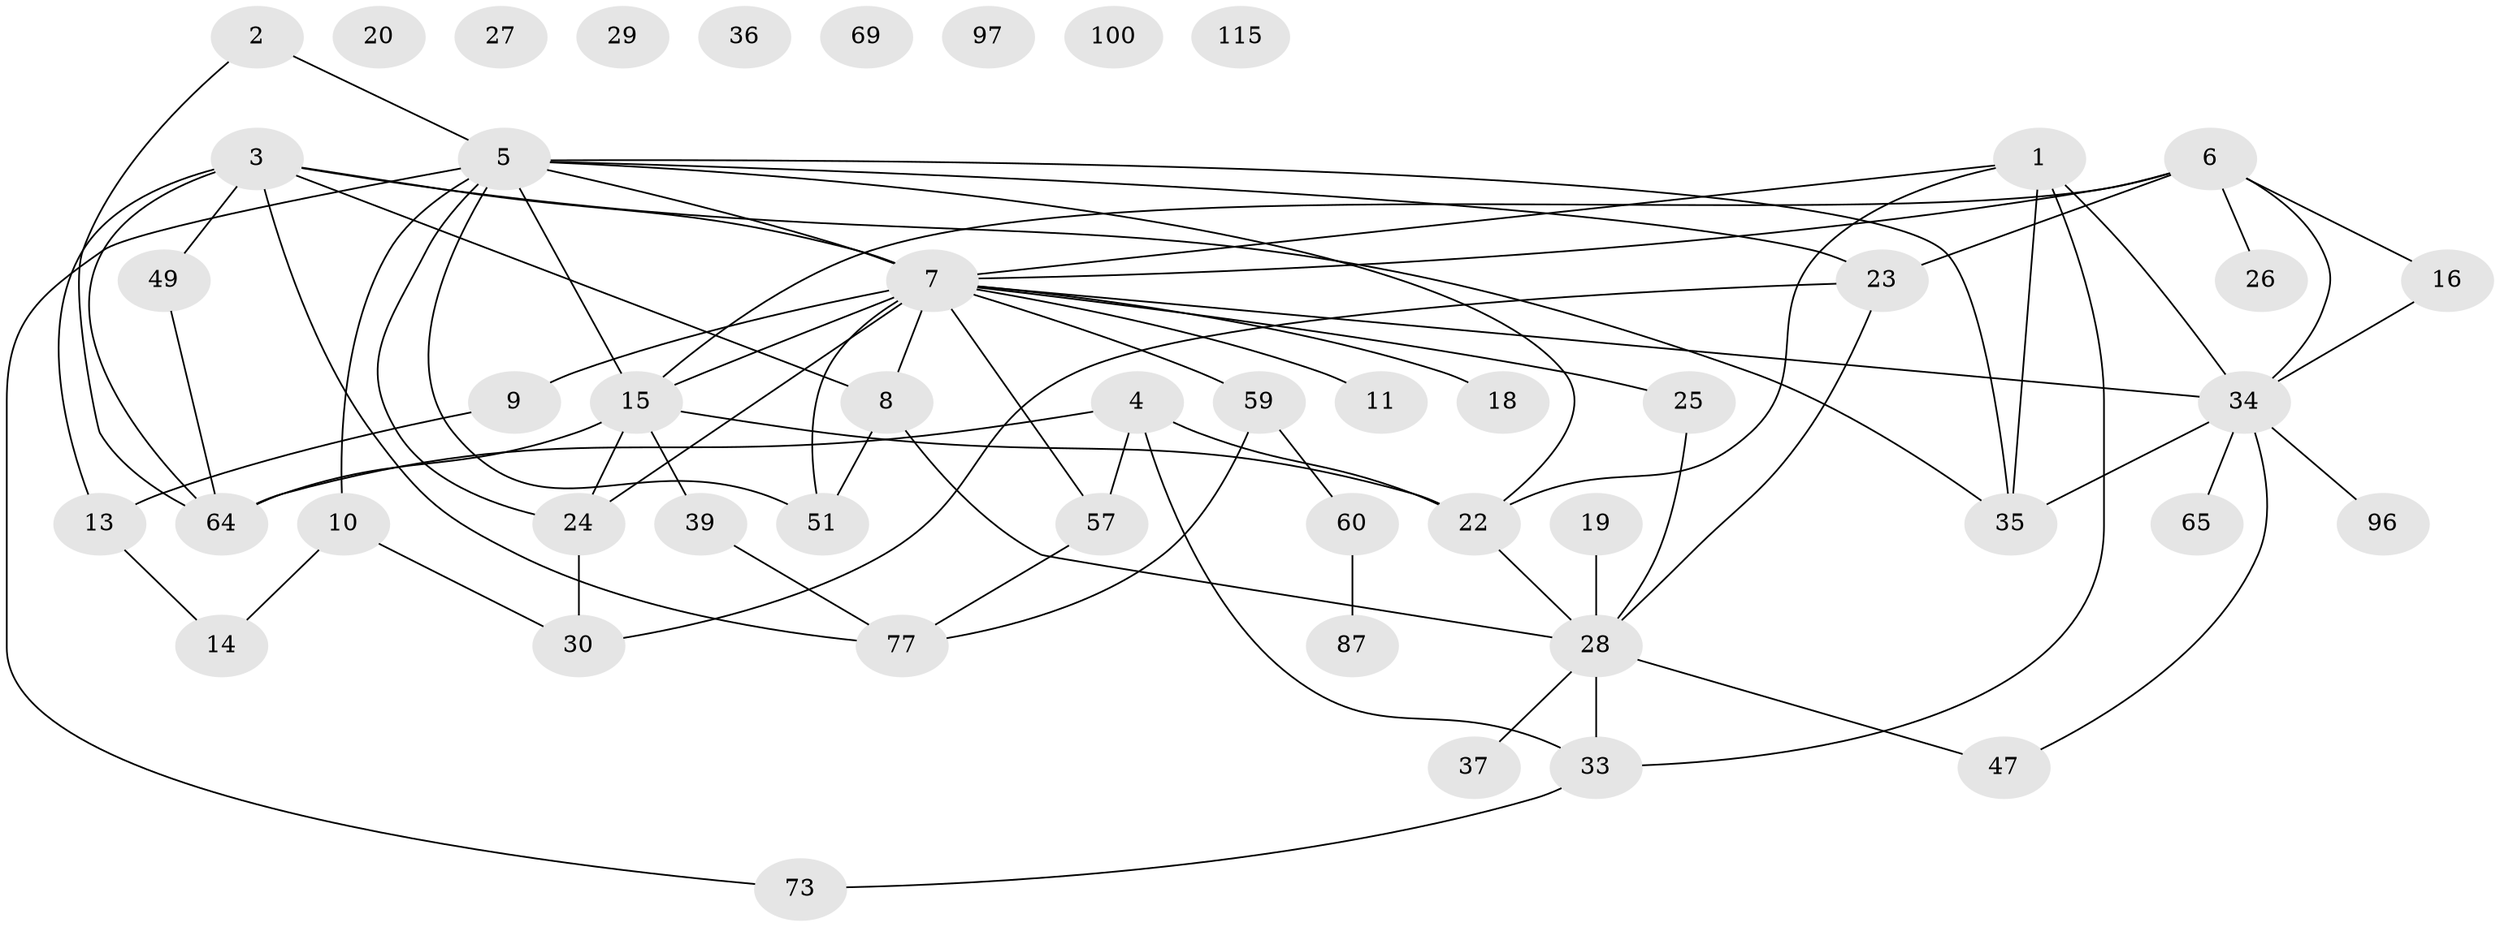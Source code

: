 // original degree distribution, {3: 0.22033898305084745, 1: 0.19491525423728814, 2: 0.2542372881355932, 5: 0.07627118644067797, 6: 0.01694915254237288, 4: 0.17796610169491525, 0: 0.059322033898305086}
// Generated by graph-tools (version 1.1) at 2025/16/03/04/25 18:16:41]
// undirected, 49 vertices, 75 edges
graph export_dot {
graph [start="1"]
  node [color=gray90,style=filled];
  1 [super="+101+21"];
  2 [super="+63"];
  3 [super="+68"];
  4 [super="+58"];
  5 [super="+110+93+17+95"];
  6 [super="+92+82"];
  7 [super="+52+74+89+98"];
  8 [super="+106+111"];
  9 [super="+12"];
  10 [super="+50"];
  11 [super="+48"];
  13 [super="+113+118+40+44"];
  14 [super="+54"];
  15 [super="+41"];
  16 [super="+107"];
  18;
  19 [super="+80"];
  20;
  22 [super="+53+67+94"];
  23 [super="+71+32"];
  24;
  25 [super="+90+38"];
  26;
  27;
  28 [super="+31+61"];
  29;
  30 [super="+76"];
  33 [super="+108+75"];
  34 [super="+88+116+43"];
  35 [super="+83+81"];
  36 [super="+56"];
  37;
  39 [super="+46"];
  47 [super="+103"];
  49 [super="+102"];
  51 [super="+66"];
  57;
  59 [super="+72"];
  60 [super="+62"];
  64 [super="+85"];
  65;
  69;
  73 [super="+79"];
  77 [super="+78"];
  87;
  96;
  97;
  100;
  115;
  1 -- 34;
  1 -- 33;
  1 -- 7;
  1 -- 35 [weight=2];
  1 -- 22;
  2 -- 64;
  2 -- 5;
  3 -- 49;
  3 -- 77;
  3 -- 8;
  3 -- 13;
  3 -- 7;
  3 -- 35;
  3 -- 64;
  4 -- 64;
  4 -- 33;
  4 -- 57;
  4 -- 22 [weight=2];
  5 -- 51;
  5 -- 24;
  5 -- 15;
  5 -- 73;
  5 -- 35;
  5 -- 7;
  5 -- 23;
  5 -- 10;
  5 -- 22;
  6 -- 26;
  6 -- 15;
  6 -- 16;
  6 -- 7;
  6 -- 23;
  6 -- 34;
  7 -- 8 [weight=2];
  7 -- 24;
  7 -- 57;
  7 -- 11;
  7 -- 18;
  7 -- 51;
  7 -- 59;
  7 -- 9;
  7 -- 15;
  7 -- 34;
  7 -- 25;
  8 -- 51;
  8 -- 28;
  9 -- 13;
  10 -- 14;
  10 -- 30;
  13 -- 14;
  15 -- 39;
  15 -- 24;
  15 -- 22;
  15 -- 64;
  16 -- 34 [weight=2];
  19 -- 28;
  22 -- 28;
  23 -- 30;
  23 -- 28;
  24 -- 30;
  25 -- 28;
  28 -- 33;
  28 -- 37;
  28 -- 47;
  33 -- 73;
  34 -- 65 [weight=2];
  34 -- 47;
  34 -- 96;
  34 -- 35;
  39 -- 77;
  49 -- 64;
  57 -- 77;
  59 -- 77;
  59 -- 60;
  60 -- 87;
}
